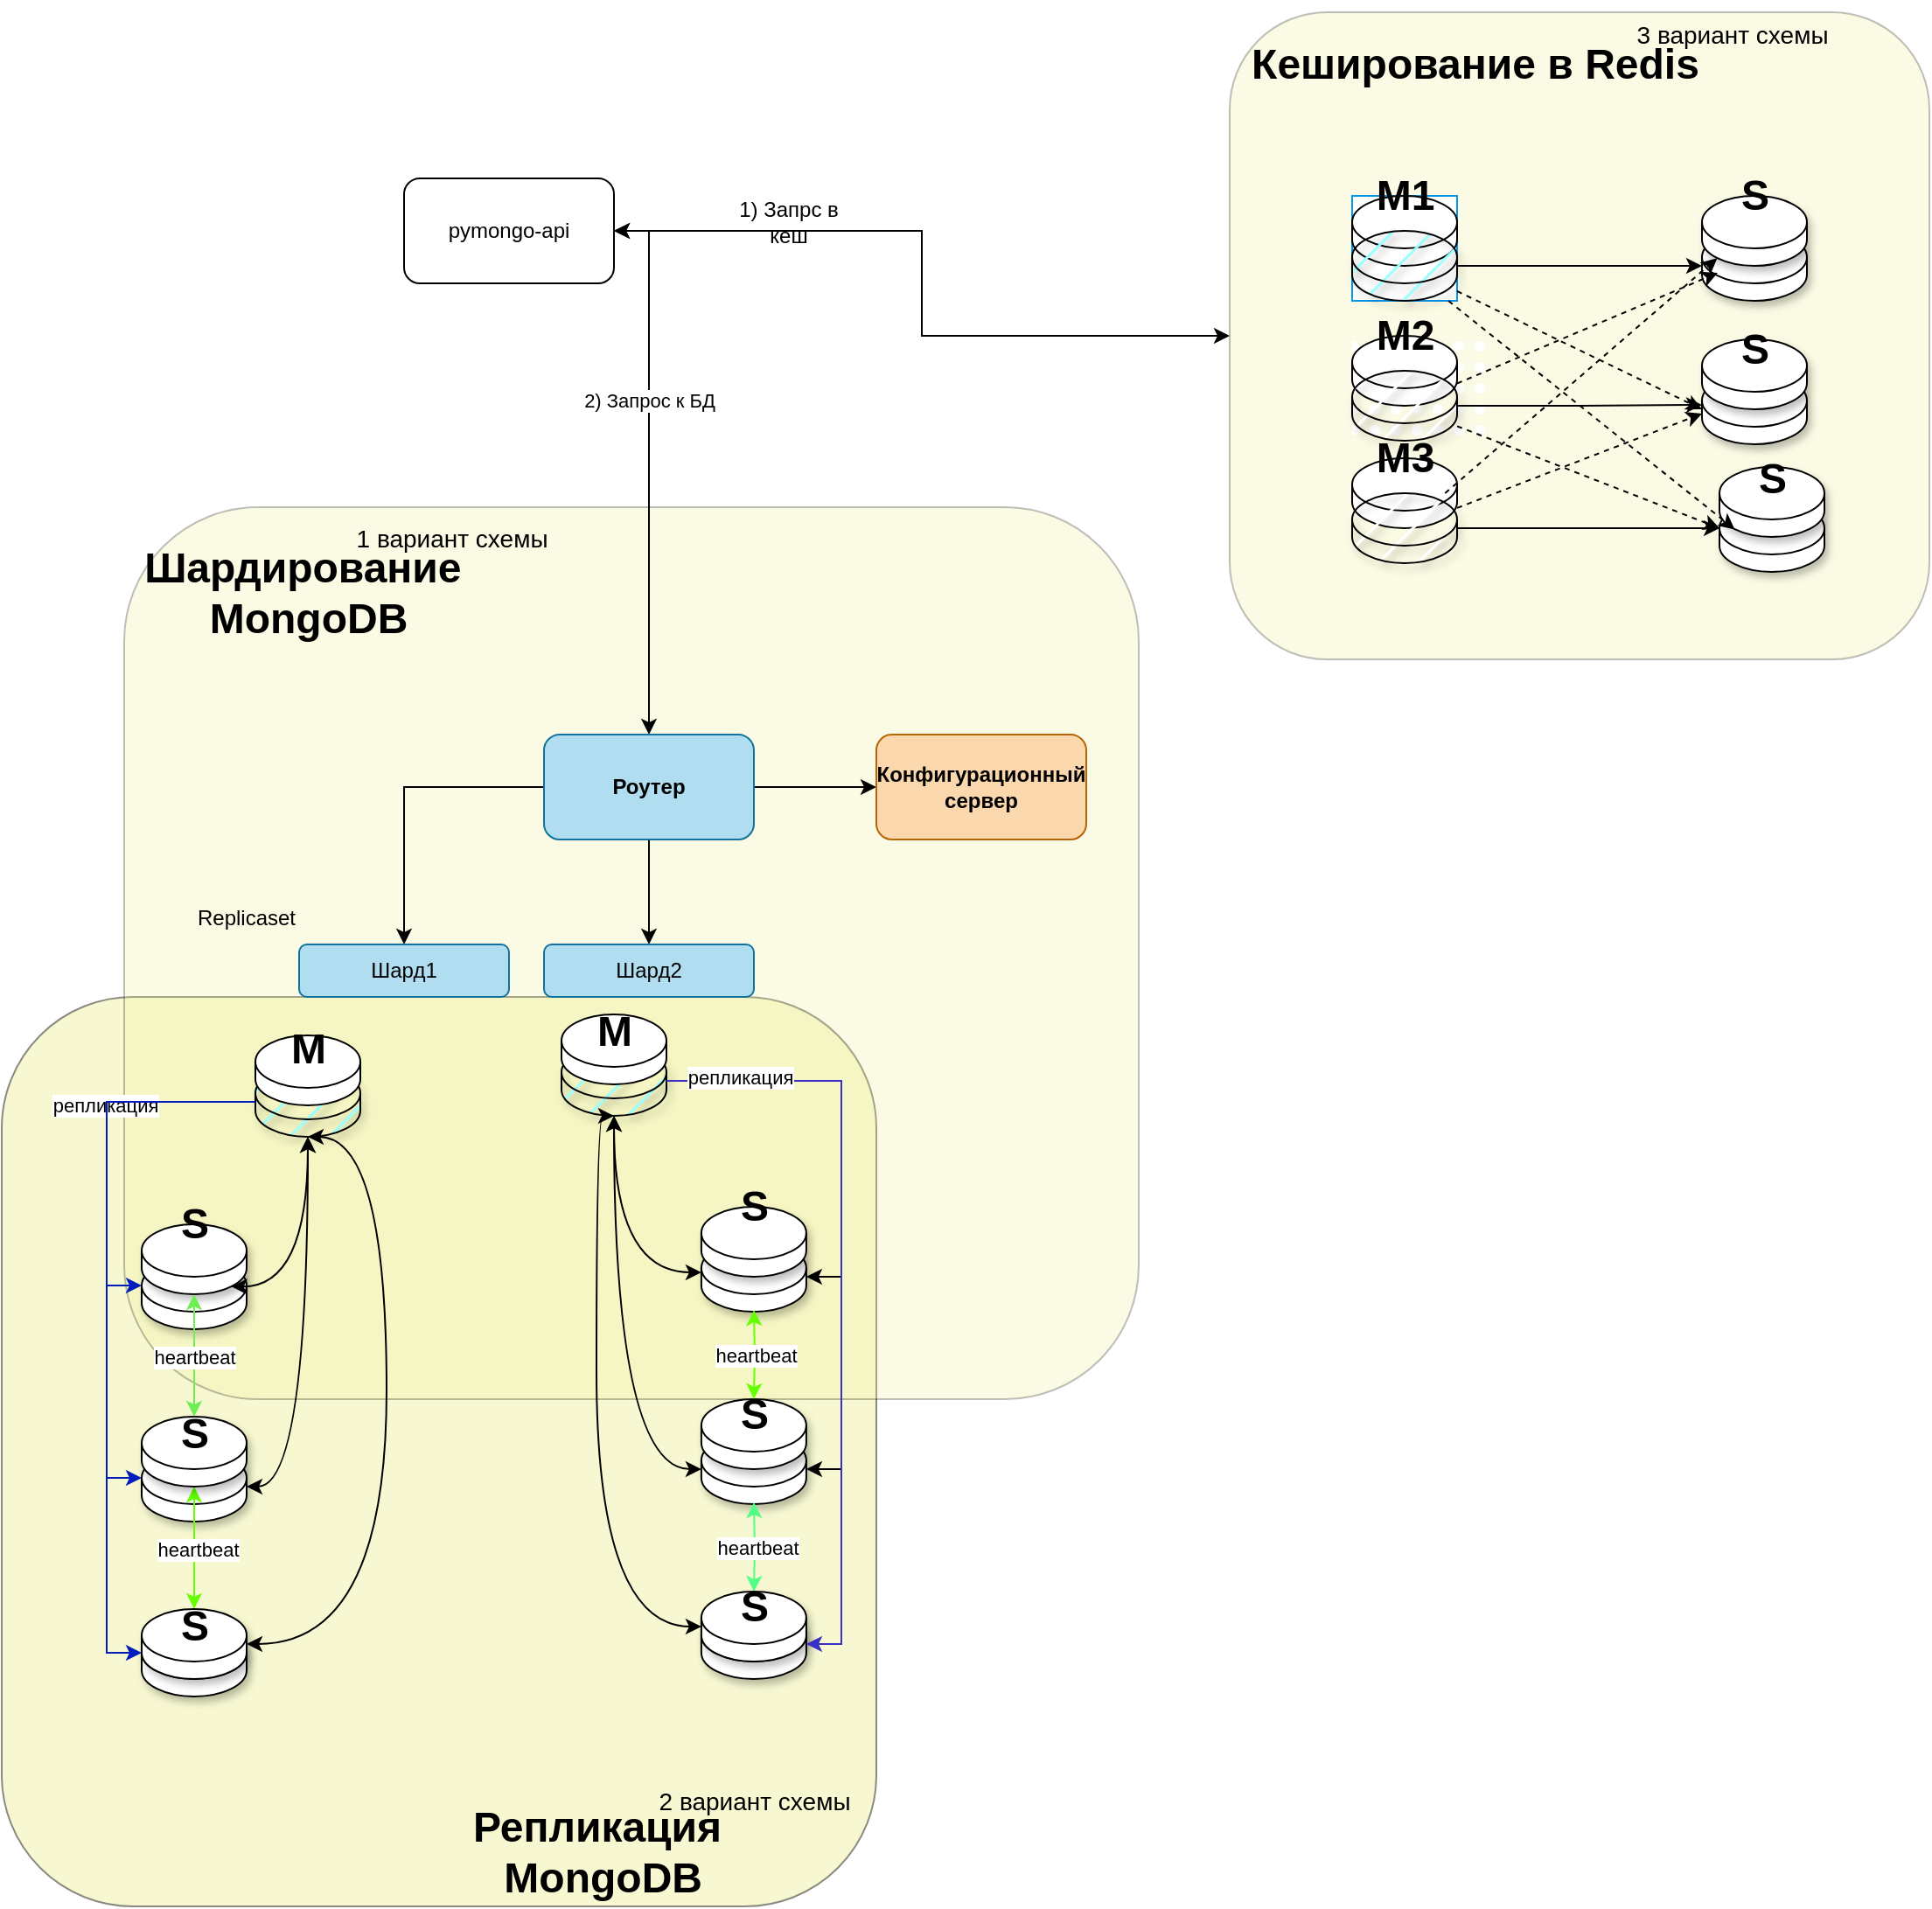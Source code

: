 <mxfile version="22.1.16" type="device">
  <diagram name="Page-1" id="-H_mtQnk-PTXWXPvYvuk">
    <mxGraphModel dx="3816" dy="2627" grid="1" gridSize="10" guides="1" tooltips="1" connect="1" arrows="1" fold="1" page="1" pageScale="1" pageWidth="1169" pageHeight="827" math="0" shadow="0">
      <root>
        <mxCell id="0" />
        <mxCell id="1" parent="0" />
        <mxCell id="xjxATC7eD6JjGwYjVx3A-135" value="" style="rounded=1;whiteSpace=wrap;html=1;fontColor=none;noLabel=1;labelBackgroundColor=#fffb85;textOpacity=50;fillStyle=solid;gradientColor=none;gradientDirection=north;fillColor=#eef099;shadow=0;glass=0;opacity=45;" parent="1" vertex="1">
          <mxGeometry x="-100" y="670" width="500" height="520" as="geometry" />
        </mxCell>
        <mxCell id="xjxATC7eD6JjGwYjVx3A-131" value="" style="rounded=1;whiteSpace=wrap;html=1;fontColor=none;noLabel=1;labelBackgroundColor=#fffb85;textOpacity=50;fillStyle=solid;gradientColor=none;gradientDirection=north;fillColor=#eef099;shadow=0;glass=0;opacity=25;" parent="1" vertex="1">
          <mxGeometry x="602" y="107" width="400" height="370" as="geometry" />
        </mxCell>
        <mxCell id="xjxATC7eD6JjGwYjVx3A-133" value="" style="rounded=1;whiteSpace=wrap;html=1;fontColor=none;noLabel=1;labelBackgroundColor=#fffb85;textOpacity=50;fillStyle=solid;gradientColor=none;gradientDirection=north;fillColor=#eef099;shadow=0;glass=0;opacity=25;" parent="1" vertex="1">
          <mxGeometry x="-30" y="390" width="580" height="510" as="geometry" />
        </mxCell>
        <mxCell id="so9MObPZlSBn5EpZIMos-1" style="edgeStyle=orthogonalEdgeStyle;rounded=0;orthogonalLoop=1;jettySize=auto;html=1;startArrow=classic;startFill=1;" parent="1" source="zA23MoTUsTF4_91t8viU-3" target="xjxATC7eD6JjGwYjVx3A-131" edge="1">
          <mxGeometry relative="1" as="geometry" />
        </mxCell>
        <mxCell id="zA23MoTUsTF4_91t8viU-3" value="pymongo-api" style="rounded=1;whiteSpace=wrap;html=1;" parent="1" vertex="1">
          <mxGeometry x="130" y="202" width="120" height="60" as="geometry" />
        </mxCell>
        <mxCell id="zA23MoTUsTF4_91t8viU-4" style="edgeStyle=orthogonalEdgeStyle;rounded=0;orthogonalLoop=1;jettySize=auto;html=1;exitX=1;exitY=0.5;exitDx=0;exitDy=0;startArrow=classic;startFill=1;" parent="1" source="zA23MoTUsTF4_91t8viU-3" target="xjxATC7eD6JjGwYjVx3A-26" edge="1">
          <mxGeometry relative="1" as="geometry">
            <mxPoint x="560" y="320" as="targetPoint" />
          </mxGeometry>
        </mxCell>
        <mxCell id="so9MObPZlSBn5EpZIMos-3" value="2) Запрос к БД" style="edgeLabel;html=1;align=center;verticalAlign=middle;resizable=0;points=[];" parent="zA23MoTUsTF4_91t8viU-4" vertex="1" connectable="0">
          <mxGeometry x="-0.245" relative="1" as="geometry">
            <mxPoint as="offset" />
          </mxGeometry>
        </mxCell>
        <mxCell id="xjxATC7eD6JjGwYjVx3A-29" value="" style="edgeStyle=orthogonalEdgeStyle;rounded=0;orthogonalLoop=1;jettySize=auto;html=1;" parent="1" source="xjxATC7eD6JjGwYjVx3A-26" target="xjxATC7eD6JjGwYjVx3A-28" edge="1">
          <mxGeometry relative="1" as="geometry" />
        </mxCell>
        <mxCell id="xjxATC7eD6JjGwYjVx3A-31" value="" style="edgeStyle=orthogonalEdgeStyle;rounded=0;orthogonalLoop=1;jettySize=auto;html=1;" parent="1" source="xjxATC7eD6JjGwYjVx3A-26" target="xjxATC7eD6JjGwYjVx3A-30" edge="1">
          <mxGeometry relative="1" as="geometry" />
        </mxCell>
        <mxCell id="xjxATC7eD6JjGwYjVx3A-33" value="" style="edgeStyle=orthogonalEdgeStyle;rounded=0;orthogonalLoop=1;jettySize=auto;html=1;entryX=0;entryY=0.5;entryDx=0;entryDy=0;" parent="1" source="xjxATC7eD6JjGwYjVx3A-26" target="xjxATC7eD6JjGwYjVx3A-32" edge="1">
          <mxGeometry relative="1" as="geometry" />
        </mxCell>
        <mxCell id="xjxATC7eD6JjGwYjVx3A-26" value="&lt;b&gt;Роутер&lt;/b&gt;" style="rounded=1;whiteSpace=wrap;html=1;fillColor=#b1ddf0;strokeColor=#10739e;" parent="1" vertex="1">
          <mxGeometry x="210" y="520" width="120" height="60" as="geometry" />
        </mxCell>
        <mxCell id="xjxATC7eD6JjGwYjVx3A-28" value="Шард1" style="rounded=1;whiteSpace=wrap;html=1;fillColor=#b1ddf0;strokeColor=#10739e;" parent="1" vertex="1">
          <mxGeometry x="70" y="640" width="120" height="30" as="geometry" />
        </mxCell>
        <mxCell id="xjxATC7eD6JjGwYjVx3A-30" value="Шард2" style="rounded=1;whiteSpace=wrap;html=1;fillColor=#b1ddf0;strokeColor=#10739e;" parent="1" vertex="1">
          <mxGeometry x="210" y="640" width="120" height="30" as="geometry" />
        </mxCell>
        <mxCell id="xjxATC7eD6JjGwYjVx3A-32" value="&lt;b&gt;Конфигурационный сервер&lt;/b&gt;" style="rounded=1;whiteSpace=wrap;html=1;fillColor=#fad7ac;strokeColor=#b46504;" parent="1" vertex="1">
          <mxGeometry x="400" y="520" width="120" height="60" as="geometry" />
        </mxCell>
        <mxCell id="xjxATC7eD6JjGwYjVx3A-41" value="Replicaset" style="text;html=1;strokeColor=none;fillColor=none;align=center;verticalAlign=middle;whiteSpace=wrap;rounded=0;" parent="1" vertex="1">
          <mxGeometry x="10" y="610" width="60" height="30" as="geometry" />
        </mxCell>
        <mxCell id="xjxATC7eD6JjGwYjVx3A-99" value="Шардирование&amp;nbsp;&lt;br&gt;MongoDB" style="text;strokeColor=none;fillColor=none;html=1;fontSize=24;fontStyle=1;verticalAlign=middle;align=center;" parent="1" vertex="1">
          <mxGeometry x="25" y="419" width="100" height="40" as="geometry" />
        </mxCell>
        <mxCell id="xjxATC7eD6JjGwYjVx3A-102" value="" style="shape=cylinder3;whiteSpace=wrap;html=1;boundedLbl=1;backgroundOutline=1;size=15;shadow=1;fillStyle=hatch;movable=1;resizable=1;rotatable=1;deletable=1;editable=1;locked=0;connectable=1;fillColor=#99FFFF;" parent="1" vertex="1">
          <mxGeometry x="45" y="710" width="60" height="40" as="geometry" />
        </mxCell>
        <mxCell id="xjxATC7eD6JjGwYjVx3A-104" value="" style="group" parent="1" vertex="1" connectable="0">
          <mxGeometry x="-20" y="800" width="80" height="60" as="geometry" />
        </mxCell>
        <mxCell id="xjxATC7eD6JjGwYjVx3A-105" value="" style="shape=cylinder3;whiteSpace=wrap;html=1;boundedLbl=1;backgroundOutline=1;size=15;fillStyle=solid;shadow=1;" parent="xjxATC7eD6JjGwYjVx3A-104" vertex="1">
          <mxGeometry y="20" width="60" height="40" as="geometry" />
        </mxCell>
        <mxCell id="xjxATC7eD6JjGwYjVx3A-106" value="" style="shape=cylinder3;whiteSpace=wrap;html=1;boundedLbl=1;backgroundOutline=1;size=15;fillStyle=solid;shadow=1;" parent="xjxATC7eD6JjGwYjVx3A-104" vertex="1">
          <mxGeometry width="60" height="40" as="geometry" />
        </mxCell>
        <mxCell id="xjxATC7eD6JjGwYjVx3A-107" value="S" style="text;strokeColor=none;fillColor=none;html=1;fontSize=24;fontStyle=1;verticalAlign=middle;align=center;" parent="xjxATC7eD6JjGwYjVx3A-104" vertex="1">
          <mxGeometry x="-20" y="-20" width="100" height="40" as="geometry" />
        </mxCell>
        <mxCell id="xjxATC7eD6JjGwYjVx3A-108" value="" style="shape=cylinder3;whiteSpace=wrap;html=1;boundedLbl=1;backgroundOutline=1;size=15;fillStyle=solid;shadow=1;" parent="1" vertex="1">
          <mxGeometry x="-20" y="930" width="60" height="40" as="geometry" />
        </mxCell>
        <mxCell id="d8I7f4nJBKEhvR8xaNe3-2" style="edgeStyle=orthogonalEdgeStyle;rounded=0;orthogonalLoop=1;jettySize=auto;html=1;startArrow=classic;startFill=1;strokeColor=#64ff00;" parent="1" source="xjxATC7eD6JjGwYjVx3A-109" target="xjxATC7eD6JjGwYjVx3A-119" edge="1">
          <mxGeometry relative="1" as="geometry" />
        </mxCell>
        <mxCell id="d8I7f4nJBKEhvR8xaNe3-4" value="heartbeat" style="edgeLabel;html=1;align=center;verticalAlign=middle;resizable=0;points=[];" parent="d8I7f4nJBKEhvR8xaNe3-2" vertex="1" connectable="0">
          <mxGeometry x="0.027" y="2" relative="1" as="geometry">
            <mxPoint as="offset" />
          </mxGeometry>
        </mxCell>
        <mxCell id="xjxATC7eD6JjGwYjVx3A-109" value="" style="shape=cylinder3;whiteSpace=wrap;html=1;boundedLbl=1;backgroundOutline=1;size=15;fillStyle=solid;shadow=1;" parent="1" vertex="1">
          <mxGeometry x="-20" y="910" width="60" height="40" as="geometry" />
        </mxCell>
        <mxCell id="xjxATC7eD6JjGwYjVx3A-110" style="edgeStyle=orthogonalEdgeStyle;rounded=0;orthogonalLoop=1;jettySize=auto;html=1;exitX=0.855;exitY=1;exitDx=0;exitDy=-4.35;exitPerimeter=0;entryX=0.5;entryY=1;entryDx=0;entryDy=0;entryPerimeter=0;endArrow=classic;endFill=1;startArrow=classic;startFill=1;curved=1;" parent="1" source="xjxATC7eD6JjGwYjVx3A-106" target="xjxATC7eD6JjGwYjVx3A-102" edge="1">
          <mxGeometry relative="1" as="geometry" />
        </mxCell>
        <mxCell id="xjxATC7eD6JjGwYjVx3A-111" style="edgeStyle=orthogonalEdgeStyle;rounded=0;orthogonalLoop=1;jettySize=auto;html=1;curved=1;startArrow=classic;startFill=1;" parent="1" source="xjxATC7eD6JjGwYjVx3A-108" target="xjxATC7eD6JjGwYjVx3A-102" edge="1">
          <mxGeometry relative="1" as="geometry" />
        </mxCell>
        <mxCell id="xjxATC7eD6JjGwYjVx3A-112" style="edgeStyle=orthogonalEdgeStyle;rounded=0;orthogonalLoop=1;jettySize=auto;html=1;fillColor=#0050ef;strokeColor=#001DBC;entryX=0;entryY=0;entryDx=0;entryDy=15;entryPerimeter=0;" parent="1" source="xjxATC7eD6JjGwYjVx3A-102" target="xjxATC7eD6JjGwYjVx3A-108" edge="1">
          <mxGeometry relative="1" as="geometry">
            <mxPoint x="220" y="780" as="targetPoint" />
          </mxGeometry>
        </mxCell>
        <mxCell id="xjxATC7eD6JjGwYjVx3A-114" style="edgeStyle=orthogonalEdgeStyle;rounded=0;orthogonalLoop=1;jettySize=auto;html=1;fillColor=#0050ef;strokeColor=#001DBC;entryX=0;entryY=0;entryDx=0;entryDy=15;entryPerimeter=0;" parent="1" source="xjxATC7eD6JjGwYjVx3A-102" target="xjxATC7eD6JjGwYjVx3A-105" edge="1">
          <mxGeometry relative="1" as="geometry">
            <Array as="points">
              <mxPoint x="-40" y="730" />
              <mxPoint x="-40" y="835" />
            </Array>
          </mxGeometry>
        </mxCell>
        <mxCell id="xjxATC7eD6JjGwYjVx3A-115" value="репликация" style="edgeLabel;html=1;align=center;verticalAlign=middle;resizable=0;points=[];" parent="xjxATC7eD6JjGwYjVx3A-114" vertex="1" connectable="0">
          <mxGeometry x="-0.174" y="-1" relative="1" as="geometry">
            <mxPoint as="offset" />
          </mxGeometry>
        </mxCell>
        <mxCell id="xjxATC7eD6JjGwYjVx3A-118" value="" style="shape=cylinder3;whiteSpace=wrap;html=1;boundedLbl=1;backgroundOutline=1;size=15;fillStyle=solid;shadow=1;" parent="1" vertex="1">
          <mxGeometry x="-20" y="1030" width="60" height="40" as="geometry" />
        </mxCell>
        <mxCell id="xjxATC7eD6JjGwYjVx3A-124" style="edgeStyle=orthogonalEdgeStyle;rounded=0;orthogonalLoop=1;jettySize=auto;html=1;curved=1;entryX=0.5;entryY=1;entryDx=0;entryDy=0;entryPerimeter=0;startArrow=classic;startFill=1;" parent="1" source="xjxATC7eD6JjGwYjVx3A-119" target="xjxATC7eD6JjGwYjVx3A-102" edge="1">
          <mxGeometry relative="1" as="geometry">
            <mxPoint x="120" y="760.0" as="targetPoint" />
            <Array as="points">
              <mxPoint x="120" y="1040" />
            </Array>
          </mxGeometry>
        </mxCell>
        <mxCell id="xjxATC7eD6JjGwYjVx3A-119" value="" style="shape=cylinder3;whiteSpace=wrap;html=1;boundedLbl=1;backgroundOutline=1;size=15;fillStyle=solid;shadow=1;" parent="1" vertex="1">
          <mxGeometry x="-20" y="1020" width="60" height="40" as="geometry" />
        </mxCell>
        <mxCell id="xjxATC7eD6JjGwYjVx3A-126" style="edgeStyle=orthogonalEdgeStyle;rounded=0;orthogonalLoop=1;jettySize=auto;html=1;fillColor=#0050ef;strokeColor=#001DBC;exitX=0;exitY=0.5;exitDx=0;exitDy=0;exitPerimeter=0;entryX=0;entryY=1;entryDx=0;entryDy=-15;entryPerimeter=0;" parent="1" source="xjxATC7eD6JjGwYjVx3A-102" target="xjxATC7eD6JjGwYjVx3A-119" edge="1">
          <mxGeometry relative="1" as="geometry">
            <mxPoint x="360" y="780" as="targetPoint" />
            <mxPoint x="189.52" y="720.0" as="sourcePoint" />
            <Array as="points">
              <mxPoint x="-40" y="730" />
              <mxPoint x="-40" y="1045" />
            </Array>
          </mxGeometry>
        </mxCell>
        <mxCell id="xjxATC7eD6JjGwYjVx3A-11" value="" style="group;fillColor=default;fillStyle=dots;" parent="1" vertex="1" connectable="0">
          <mxGeometry x="672" y="292" width="80" height="60" as="geometry" />
        </mxCell>
        <mxCell id="xjxATC7eD6JjGwYjVx3A-1" value="" style="shape=cylinder3;whiteSpace=wrap;html=1;boundedLbl=1;backgroundOutline=1;size=15;fixDash=0;container=0;dropTarget=0;movable=1;resizable=1;rotatable=1;deletable=1;editable=1;locked=0;connectable=1;" parent="xjxATC7eD6JjGwYjVx3A-11" vertex="1">
          <mxGeometry width="60" height="40" as="geometry" />
        </mxCell>
        <mxCell id="xjxATC7eD6JjGwYjVx3A-2" value="" style="shape=cylinder3;whiteSpace=wrap;html=1;boundedLbl=1;backgroundOutline=1;size=15;shadow=1;fillStyle=hatch;movable=1;resizable=1;rotatable=1;deletable=1;editable=1;locked=0;connectable=1;" parent="xjxATC7eD6JjGwYjVx3A-11" vertex="1">
          <mxGeometry y="20" width="60" height="40" as="geometry" />
        </mxCell>
        <mxCell id="xjxATC7eD6JjGwYjVx3A-59" value="M2" style="text;strokeColor=none;fillColor=none;html=1;fontSize=24;fontStyle=1;verticalAlign=middle;align=center;" parent="xjxATC7eD6JjGwYjVx3A-11" vertex="1">
          <mxGeometry x="-20" y="-20" width="100" height="40" as="geometry" />
        </mxCell>
        <mxCell id="xjxATC7eD6JjGwYjVx3A-12" value="" style="group" parent="1" vertex="1" connectable="0">
          <mxGeometry x="672" y="362" width="80" height="60" as="geometry" />
        </mxCell>
        <mxCell id="xjxATC7eD6JjGwYjVx3A-13" value="" style="shape=cylinder3;whiteSpace=wrap;html=1;boundedLbl=1;backgroundOutline=1;size=15;fixDash=0;container=0;dropTarget=0;movable=1;resizable=1;rotatable=1;deletable=1;editable=1;locked=0;connectable=1;" parent="xjxATC7eD6JjGwYjVx3A-12" vertex="1">
          <mxGeometry width="60" height="40" as="geometry" />
        </mxCell>
        <mxCell id="xjxATC7eD6JjGwYjVx3A-14" value="" style="shape=cylinder3;whiteSpace=wrap;html=1;boundedLbl=1;backgroundOutline=1;size=15;shadow=1;fillStyle=hatch;movable=1;resizable=1;rotatable=1;deletable=1;editable=1;locked=0;connectable=1;" parent="xjxATC7eD6JjGwYjVx3A-12" vertex="1">
          <mxGeometry y="20" width="60" height="40" as="geometry" />
        </mxCell>
        <mxCell id="xjxATC7eD6JjGwYjVx3A-60" value="M3" style="text;strokeColor=none;fillColor=none;html=1;fontSize=24;fontStyle=1;verticalAlign=middle;align=center;" parent="xjxATC7eD6JjGwYjVx3A-12" vertex="1">
          <mxGeometry x="-20" y="-20" width="100" height="40" as="geometry" />
        </mxCell>
        <mxCell id="xjxATC7eD6JjGwYjVx3A-15" value="" style="group;fillColor=default;strokeColor=#0896e7;fontColor=#ffffff;gradientColor=none;fillStyle=auto;" parent="1" vertex="1" connectable="0">
          <mxGeometry x="672" y="212" width="60" height="60" as="geometry" />
        </mxCell>
        <mxCell id="xjxATC7eD6JjGwYjVx3A-16" value="" style="shape=cylinder3;whiteSpace=wrap;html=1;boundedLbl=1;backgroundOutline=1;size=15;fixDash=0;container=0;dropTarget=0;movable=1;resizable=1;rotatable=1;deletable=1;editable=1;locked=0;connectable=1;fillColor=default;" parent="xjxATC7eD6JjGwYjVx3A-15" vertex="1">
          <mxGeometry width="60" height="40" as="geometry" />
        </mxCell>
        <mxCell id="xjxATC7eD6JjGwYjVx3A-17" value="" style="shape=cylinder3;whiteSpace=wrap;html=1;boundedLbl=1;backgroundOutline=1;size=15;shadow=1;fillStyle=hatch;movable=1;resizable=1;rotatable=1;deletable=1;editable=1;locked=0;connectable=1;fillColor=#99FFFF;" parent="xjxATC7eD6JjGwYjVx3A-15" vertex="1">
          <mxGeometry y="20" width="60" height="40" as="geometry" />
        </mxCell>
        <mxCell id="xjxATC7eD6JjGwYjVx3A-23" value="" style="shape=cylinder3;whiteSpace=wrap;html=1;boundedLbl=1;backgroundOutline=1;size=15;fillStyle=solid;shadow=1;" parent="1" vertex="1">
          <mxGeometry x="872" y="232" width="60" height="40" as="geometry" />
        </mxCell>
        <mxCell id="xjxATC7eD6JjGwYjVx3A-24" value="" style="shape=cylinder3;whiteSpace=wrap;html=1;boundedLbl=1;backgroundOutline=1;size=15;fillStyle=solid;shadow=1;" parent="1" vertex="1">
          <mxGeometry x="872" y="212" width="60" height="40" as="geometry" />
        </mxCell>
        <mxCell id="xjxATC7eD6JjGwYjVx3A-43" value="" style="shape=cylinder3;whiteSpace=wrap;html=1;boundedLbl=1;backgroundOutline=1;size=15;fillStyle=solid;shadow=1;" parent="1" vertex="1">
          <mxGeometry x="872" y="314" width="60" height="40" as="geometry" />
        </mxCell>
        <mxCell id="xjxATC7eD6JjGwYjVx3A-44" value="" style="shape=cylinder3;whiteSpace=wrap;html=1;boundedLbl=1;backgroundOutline=1;size=15;fillStyle=solid;shadow=1;" parent="1" vertex="1">
          <mxGeometry x="872" y="294" width="60" height="40" as="geometry" />
        </mxCell>
        <mxCell id="xjxATC7eD6JjGwYjVx3A-46" value="" style="shape=cylinder3;whiteSpace=wrap;html=1;boundedLbl=1;backgroundOutline=1;size=15;fillStyle=solid;shadow=1;" parent="1" vertex="1">
          <mxGeometry x="882" y="387" width="60" height="40" as="geometry" />
        </mxCell>
        <mxCell id="xjxATC7eD6JjGwYjVx3A-47" value="" style="shape=cylinder3;whiteSpace=wrap;html=1;boundedLbl=1;backgroundOutline=1;size=15;fillStyle=solid;shadow=1;" parent="1" vertex="1">
          <mxGeometry x="882" y="367" width="60" height="40" as="geometry" />
        </mxCell>
        <mxCell id="xjxATC7eD6JjGwYjVx3A-48" style="edgeStyle=orthogonalEdgeStyle;rounded=0;orthogonalLoop=1;jettySize=auto;html=1;entryX=0;entryY=0.5;entryDx=0;entryDy=0;entryPerimeter=0;" parent="1" source="xjxATC7eD6JjGwYjVx3A-17" target="xjxATC7eD6JjGwYjVx3A-23" edge="1">
          <mxGeometry relative="1" as="geometry" />
        </mxCell>
        <mxCell id="xjxATC7eD6JjGwYjVx3A-49" style="edgeStyle=orthogonalEdgeStyle;rounded=0;orthogonalLoop=1;jettySize=auto;html=1;entryX=0;entryY=0;entryDx=0;entryDy=17.5;entryPerimeter=0;" parent="1" source="xjxATC7eD6JjGwYjVx3A-2" target="xjxATC7eD6JjGwYjVx3A-43" edge="1">
          <mxGeometry relative="1" as="geometry" />
        </mxCell>
        <mxCell id="xjxATC7eD6JjGwYjVx3A-50" style="edgeStyle=orthogonalEdgeStyle;rounded=0;orthogonalLoop=1;jettySize=auto;html=1;entryX=0;entryY=0;entryDx=0;entryDy=15;entryPerimeter=0;" parent="1" source="xjxATC7eD6JjGwYjVx3A-14" target="xjxATC7eD6JjGwYjVx3A-46" edge="1">
          <mxGeometry relative="1" as="geometry" />
        </mxCell>
        <mxCell id="xjxATC7eD6JjGwYjVx3A-51" style="rounded=0;orthogonalLoop=1;jettySize=auto;html=1;entryX=0.15;entryY=0.6;entryDx=0;entryDy=0;entryPerimeter=0;dashed=1;" parent="1" source="xjxATC7eD6JjGwYjVx3A-2" target="xjxATC7eD6JjGwYjVx3A-23" edge="1">
          <mxGeometry relative="1" as="geometry" />
        </mxCell>
        <mxCell id="xjxATC7eD6JjGwYjVx3A-52" style="rounded=0;orthogonalLoop=1;jettySize=auto;html=1;entryX=0;entryY=0;entryDx=0;entryDy=15;entryPerimeter=0;dashed=1;" parent="1" source="xjxATC7eD6JjGwYjVx3A-2" target="xjxATC7eD6JjGwYjVx3A-46" edge="1">
          <mxGeometry relative="1" as="geometry" />
        </mxCell>
        <mxCell id="xjxATC7eD6JjGwYjVx3A-53" style="rounded=0;orthogonalLoop=1;jettySize=auto;html=1;entryX=0;entryY=0.5;entryDx=0;entryDy=0;entryPerimeter=0;dashed=1;" parent="1" source="xjxATC7eD6JjGwYjVx3A-17" target="xjxATC7eD6JjGwYjVx3A-43" edge="1">
          <mxGeometry relative="1" as="geometry" />
        </mxCell>
        <mxCell id="xjxATC7eD6JjGwYjVx3A-54" style="rounded=0;orthogonalLoop=1;jettySize=auto;html=1;entryX=0.145;entryY=1;entryDx=0;entryDy=-4.35;entryPerimeter=0;dashed=1;" parent="1" source="xjxATC7eD6JjGwYjVx3A-17" target="xjxATC7eD6JjGwYjVx3A-47" edge="1">
          <mxGeometry relative="1" as="geometry" />
        </mxCell>
        <mxCell id="xjxATC7eD6JjGwYjVx3A-55" style="rounded=0;orthogonalLoop=1;jettySize=auto;html=1;entryX=0.145;entryY=1;entryDx=0;entryDy=-4.35;entryPerimeter=0;dashed=1;" parent="1" source="xjxATC7eD6JjGwYjVx3A-14" target="xjxATC7eD6JjGwYjVx3A-24" edge="1">
          <mxGeometry relative="1" as="geometry" />
        </mxCell>
        <mxCell id="xjxATC7eD6JjGwYjVx3A-56" style="rounded=0;orthogonalLoop=1;jettySize=auto;html=1;entryX=0;entryY=0;entryDx=0;entryDy=22.5;entryPerimeter=0;dashed=1;" parent="1" source="xjxATC7eD6JjGwYjVx3A-14" target="xjxATC7eD6JjGwYjVx3A-43" edge="1">
          <mxGeometry relative="1" as="geometry" />
        </mxCell>
        <mxCell id="xjxATC7eD6JjGwYjVx3A-57" value="Кеширование в Redis" style="text;strokeColor=none;fillColor=none;html=1;fontSize=24;fontStyle=1;verticalAlign=middle;align=center;" parent="1" vertex="1">
          <mxGeometry x="692" y="117" width="100" height="40" as="geometry" />
        </mxCell>
        <mxCell id="xjxATC7eD6JjGwYjVx3A-58" value="M1" style="text;strokeColor=none;fillColor=none;html=1;fontSize=24;fontStyle=1;verticalAlign=middle;align=center;" parent="1" vertex="1">
          <mxGeometry x="652" y="192" width="100" height="40" as="geometry" />
        </mxCell>
        <mxCell id="xjxATC7eD6JjGwYjVx3A-130" value="3 вариант схемы" style="text;strokeColor=none;fillColor=none;html=1;fontSize=14;fontStyle=0;verticalAlign=middle;align=center;" parent="1" vertex="1">
          <mxGeometry x="839" y="100" width="100" height="40" as="geometry" />
        </mxCell>
        <mxCell id="xjxATC7eD6JjGwYjVx3A-132" value="1 вариант схемы" style="text;strokeColor=none;fillColor=none;html=1;fontSize=14;fontStyle=0;verticalAlign=middle;align=center;" parent="1" vertex="1">
          <mxGeometry x="107" y="388" width="100" height="40" as="geometry" />
        </mxCell>
        <mxCell id="xjxATC7eD6JjGwYjVx3A-136" value="Репликация&lt;br style=&quot;border-color: var(--border-color);&quot;&gt;&amp;nbsp;MongoDB" style="text;strokeColor=none;fillColor=none;html=1;fontSize=24;fontStyle=1;verticalAlign=middle;align=center;" parent="1" vertex="1">
          <mxGeometry x="190" y="1141" width="100" height="35" as="geometry" />
        </mxCell>
        <mxCell id="xjxATC7eD6JjGwYjVx3A-137" value="2 вариант схемы" style="text;strokeColor=none;fillColor=none;html=1;fontSize=14;fontStyle=0;verticalAlign=middle;align=center;" parent="1" vertex="1">
          <mxGeometry x="280" y="1110" width="100" height="40" as="geometry" />
        </mxCell>
        <mxCell id="d8I7f4nJBKEhvR8xaNe3-1" style="edgeStyle=orthogonalEdgeStyle;rounded=0;orthogonalLoop=1;jettySize=auto;html=1;entryX=0.5;entryY=0;entryDx=0;entryDy=0;entryPerimeter=0;startArrow=classic;startFill=1;strokeColor=#6dee53;" parent="1" source="xjxATC7eD6JjGwYjVx3A-106" target="xjxATC7eD6JjGwYjVx3A-109" edge="1">
          <mxGeometry relative="1" as="geometry" />
        </mxCell>
        <mxCell id="d8I7f4nJBKEhvR8xaNe3-3" value="heartbeat" style="edgeLabel;html=1;align=center;verticalAlign=middle;resizable=0;points=[];" parent="d8I7f4nJBKEhvR8xaNe3-1" vertex="1" connectable="0">
          <mxGeometry x="0.015" relative="1" as="geometry">
            <mxPoint as="offset" />
          </mxGeometry>
        </mxCell>
        <mxCell id="xjxATC7eD6JjGwYjVx3A-101" value="" style="shape=cylinder3;whiteSpace=wrap;html=1;boundedLbl=1;backgroundOutline=1;size=15;fixDash=0;container=0;dropTarget=0;movable=1;resizable=1;rotatable=1;deletable=1;editable=1;locked=0;connectable=1;fillColor=default;" parent="1" vertex="1">
          <mxGeometry x="45" y="692" width="60" height="40" as="geometry" />
        </mxCell>
        <mxCell id="d8I7f4nJBKEhvR8xaNe3-6" value="M" style="text;strokeColor=none;fillColor=none;html=1;fontSize=24;fontStyle=1;verticalAlign=middle;align=center;" parent="1" vertex="1">
          <mxGeometry x="25" y="680" width="100" height="40" as="geometry" />
        </mxCell>
        <mxCell id="d8I7f4nJBKEhvR8xaNe3-7" value="" style="shape=cylinder3;whiteSpace=wrap;html=1;boundedLbl=1;backgroundOutline=1;size=15;shadow=1;fillStyle=hatch;movable=1;resizable=1;rotatable=1;deletable=1;editable=1;locked=0;connectable=1;fillColor=#99FFFF;" parent="1" vertex="1">
          <mxGeometry x="220" y="698" width="60" height="40" as="geometry" />
        </mxCell>
        <mxCell id="d8I7f4nJBKEhvR8xaNe3-8" value="" style="group" parent="1" vertex="1" connectable="0">
          <mxGeometry x="299.95" y="790" width="80" height="60" as="geometry" />
        </mxCell>
        <mxCell id="d8I7f4nJBKEhvR8xaNe3-9" value="" style="shape=cylinder3;whiteSpace=wrap;html=1;boundedLbl=1;backgroundOutline=1;size=15;fillStyle=solid;shadow=1;" parent="d8I7f4nJBKEhvR8xaNe3-8" vertex="1">
          <mxGeometry y="20" width="60" height="40" as="geometry" />
        </mxCell>
        <mxCell id="d8I7f4nJBKEhvR8xaNe3-10" value="" style="shape=cylinder3;whiteSpace=wrap;html=1;boundedLbl=1;backgroundOutline=1;size=15;fillStyle=solid;shadow=1;" parent="d8I7f4nJBKEhvR8xaNe3-8" vertex="1">
          <mxGeometry width="60" height="40" as="geometry" />
        </mxCell>
        <mxCell id="d8I7f4nJBKEhvR8xaNe3-11" value="S" style="text;strokeColor=none;fillColor=none;html=1;fontSize=24;fontStyle=1;verticalAlign=middle;align=center;" parent="d8I7f4nJBKEhvR8xaNe3-8" vertex="1">
          <mxGeometry x="-20" y="-20" width="100" height="40" as="geometry" />
        </mxCell>
        <mxCell id="d8I7f4nJBKEhvR8xaNe3-12" value="" style="shape=cylinder3;whiteSpace=wrap;html=1;boundedLbl=1;backgroundOutline=1;size=15;fillStyle=solid;shadow=1;" parent="1" vertex="1">
          <mxGeometry x="299.95" y="920" width="60" height="40" as="geometry" />
        </mxCell>
        <mxCell id="d8I7f4nJBKEhvR8xaNe3-13" style="edgeStyle=orthogonalEdgeStyle;rounded=0;orthogonalLoop=1;jettySize=auto;html=1;startArrow=classic;startFill=1;strokeColor=#52ff86;" parent="1" target="d8I7f4nJBKEhvR8xaNe3-23" edge="1">
          <mxGeometry relative="1" as="geometry">
            <mxPoint x="330" y="959" as="sourcePoint" />
          </mxGeometry>
        </mxCell>
        <mxCell id="d8I7f4nJBKEhvR8xaNe3-14" value="heartbeat" style="edgeLabel;html=1;align=center;verticalAlign=middle;resizable=0;points=[];" parent="d8I7f4nJBKEhvR8xaNe3-13" vertex="1" connectable="0">
          <mxGeometry x="0.027" y="2" relative="1" as="geometry">
            <mxPoint as="offset" />
          </mxGeometry>
        </mxCell>
        <mxCell id="d8I7f4nJBKEhvR8xaNe3-15" value="" style="shape=cylinder3;whiteSpace=wrap;html=1;boundedLbl=1;backgroundOutline=1;size=15;fillStyle=solid;shadow=1;" parent="1" vertex="1">
          <mxGeometry x="299.95" y="900" width="60" height="40" as="geometry" />
        </mxCell>
        <mxCell id="d8I7f4nJBKEhvR8xaNe3-16" style="edgeStyle=orthogonalEdgeStyle;rounded=0;orthogonalLoop=1;jettySize=auto;html=1;exitX=0;exitY=0;exitDx=0;exitDy=17.5;exitPerimeter=0;entryX=0.5;entryY=1;entryDx=0;entryDy=0;entryPerimeter=0;endArrow=classic;endFill=1;startArrow=classic;startFill=1;curved=1;" parent="1" source="d8I7f4nJBKEhvR8xaNe3-9" target="d8I7f4nJBKEhvR8xaNe3-7" edge="1">
          <mxGeometry relative="1" as="geometry" />
        </mxCell>
        <mxCell id="d8I7f4nJBKEhvR8xaNe3-17" style="edgeStyle=orthogonalEdgeStyle;rounded=0;orthogonalLoop=1;jettySize=auto;html=1;curved=1;startArrow=classic;startFill=1;" parent="1" source="d8I7f4nJBKEhvR8xaNe3-12" target="d8I7f4nJBKEhvR8xaNe3-7" edge="1">
          <mxGeometry relative="1" as="geometry" />
        </mxCell>
        <mxCell id="d8I7f4nJBKEhvR8xaNe3-21" value="" style="shape=cylinder3;whiteSpace=wrap;html=1;boundedLbl=1;backgroundOutline=1;size=15;fillStyle=solid;shadow=1;" parent="1" vertex="1">
          <mxGeometry x="299.95" y="1020" width="60" height="40" as="geometry" />
        </mxCell>
        <mxCell id="d8I7f4nJBKEhvR8xaNe3-22" style="edgeStyle=orthogonalEdgeStyle;rounded=0;orthogonalLoop=1;jettySize=auto;html=1;curved=1;entryX=0.5;entryY=1;entryDx=0;entryDy=0;entryPerimeter=0;startArrow=classic;startFill=1;" parent="1" source="d8I7f4nJBKEhvR8xaNe3-23" target="d8I7f4nJBKEhvR8xaNe3-7" edge="1">
          <mxGeometry relative="1" as="geometry">
            <mxPoint x="439.95" y="750.0" as="targetPoint" />
            <Array as="points">
              <mxPoint x="240" y="1030" />
              <mxPoint x="240" y="738" />
            </Array>
          </mxGeometry>
        </mxCell>
        <mxCell id="d8I7f4nJBKEhvR8xaNe3-23" value="" style="shape=cylinder3;whiteSpace=wrap;html=1;boundedLbl=1;backgroundOutline=1;size=15;fillStyle=solid;shadow=1;" parent="1" vertex="1">
          <mxGeometry x="299.95" y="1010" width="60" height="40" as="geometry" />
        </mxCell>
        <mxCell id="d8I7f4nJBKEhvR8xaNe3-25" style="edgeStyle=orthogonalEdgeStyle;rounded=0;orthogonalLoop=1;jettySize=auto;html=1;entryX=0.5;entryY=0;entryDx=0;entryDy=0;entryPerimeter=0;startArrow=classic;startFill=1;strokeColor=#64ff00;" parent="1" target="d8I7f4nJBKEhvR8xaNe3-15" edge="1">
          <mxGeometry relative="1" as="geometry">
            <mxPoint x="330" y="849" as="sourcePoint" />
          </mxGeometry>
        </mxCell>
        <mxCell id="d8I7f4nJBKEhvR8xaNe3-26" value="heartbeat" style="edgeLabel;html=1;align=center;verticalAlign=middle;resizable=0;points=[];" parent="d8I7f4nJBKEhvR8xaNe3-25" vertex="1" connectable="0">
          <mxGeometry x="0.015" relative="1" as="geometry">
            <mxPoint as="offset" />
          </mxGeometry>
        </mxCell>
        <mxCell id="d8I7f4nJBKEhvR8xaNe3-27" value="" style="shape=cylinder3;whiteSpace=wrap;html=1;boundedLbl=1;backgroundOutline=1;size=15;fixDash=0;container=0;dropTarget=0;movable=1;resizable=1;rotatable=1;deletable=1;editable=1;locked=0;connectable=1;fillColor=default;" parent="1" vertex="1">
          <mxGeometry x="220" y="680" width="60" height="40" as="geometry" />
        </mxCell>
        <mxCell id="d8I7f4nJBKEhvR8xaNe3-28" value="M" style="text;strokeColor=none;fillColor=none;html=1;fontSize=24;fontStyle=1;verticalAlign=middle;align=center;" parent="1" vertex="1">
          <mxGeometry x="200.0" y="670" width="100" height="40" as="geometry" />
        </mxCell>
        <mxCell id="d8I7f4nJBKEhvR8xaNe3-32" style="edgeStyle=orthogonalEdgeStyle;rounded=0;orthogonalLoop=1;jettySize=auto;html=1;entryX=1;entryY=0.5;entryDx=0;entryDy=0;entryPerimeter=0;" parent="1" source="d8I7f4nJBKEhvR8xaNe3-7" target="d8I7f4nJBKEhvR8xaNe3-9" edge="1">
          <mxGeometry relative="1" as="geometry" />
        </mxCell>
        <mxCell id="d8I7f4nJBKEhvR8xaNe3-33" style="edgeStyle=orthogonalEdgeStyle;rounded=0;orthogonalLoop=1;jettySize=auto;html=1;entryX=1;entryY=0.5;entryDx=0;entryDy=0;entryPerimeter=0;" parent="1" source="d8I7f4nJBKEhvR8xaNe3-7" target="d8I7f4nJBKEhvR8xaNe3-12" edge="1">
          <mxGeometry relative="1" as="geometry" />
        </mxCell>
        <mxCell id="d8I7f4nJBKEhvR8xaNe3-34" style="edgeStyle=orthogonalEdgeStyle;rounded=0;orthogonalLoop=1;jettySize=auto;html=1;entryX=1;entryY=0.5;entryDx=0;entryDy=0;entryPerimeter=0;strokeColor=#3a30c5;" parent="1" source="d8I7f4nJBKEhvR8xaNe3-7" target="d8I7f4nJBKEhvR8xaNe3-21" edge="1">
          <mxGeometry relative="1" as="geometry" />
        </mxCell>
        <mxCell id="d8I7f4nJBKEhvR8xaNe3-35" value="репликация" style="edgeLabel;html=1;align=center;verticalAlign=middle;resizable=0;points=[];" parent="d8I7f4nJBKEhvR8xaNe3-34" vertex="1" connectable="0">
          <mxGeometry x="-0.811" y="2" relative="1" as="geometry">
            <mxPoint as="offset" />
          </mxGeometry>
        </mxCell>
        <mxCell id="d8I7f4nJBKEhvR8xaNe3-36" value="S" style="text;strokeColor=none;fillColor=none;html=1;fontSize=24;fontStyle=1;verticalAlign=middle;align=center;" parent="1" vertex="1">
          <mxGeometry x="279.95" y="889" width="100" height="40" as="geometry" />
        </mxCell>
        <mxCell id="d8I7f4nJBKEhvR8xaNe3-37" value="S" style="text;strokeColor=none;fillColor=none;html=1;fontSize=24;fontStyle=1;verticalAlign=middle;align=center;" parent="1" vertex="1">
          <mxGeometry x="279.95" y="999" width="100" height="40" as="geometry" />
        </mxCell>
        <mxCell id="d8I7f4nJBKEhvR8xaNe3-42" value="S" style="text;strokeColor=none;fillColor=none;html=1;fontSize=24;fontStyle=1;verticalAlign=middle;align=center;" parent="1" vertex="1">
          <mxGeometry x="-40" y="900" width="100" height="40" as="geometry" />
        </mxCell>
        <mxCell id="d8I7f4nJBKEhvR8xaNe3-43" value="S" style="text;strokeColor=none;fillColor=none;html=1;fontSize=24;fontStyle=1;verticalAlign=middle;align=center;" parent="1" vertex="1">
          <mxGeometry x="-40" y="1010" width="100" height="40" as="geometry" />
        </mxCell>
        <mxCell id="so9MObPZlSBn5EpZIMos-2" value="1) Запрс в кеш" style="text;html=1;strokeColor=none;fillColor=none;align=center;verticalAlign=middle;whiteSpace=wrap;rounded=0;" parent="1" vertex="1">
          <mxGeometry x="309.95" y="212" width="80.05" height="30" as="geometry" />
        </mxCell>
        <mxCell id="iLwR7BjCVpHOl62dJWhS-1" value="S" style="text;strokeColor=none;fillColor=none;html=1;fontSize=24;fontStyle=1;verticalAlign=middle;align=center;" vertex="1" parent="1">
          <mxGeometry x="852" y="192" width="100" height="40" as="geometry" />
        </mxCell>
        <mxCell id="iLwR7BjCVpHOl62dJWhS-2" value="S" style="text;strokeColor=none;fillColor=none;html=1;fontSize=24;fontStyle=1;verticalAlign=middle;align=center;" vertex="1" parent="1">
          <mxGeometry x="852" y="280" width="100" height="40" as="geometry" />
        </mxCell>
        <mxCell id="iLwR7BjCVpHOl62dJWhS-3" value="S" style="text;strokeColor=none;fillColor=none;html=1;fontSize=24;fontStyle=1;verticalAlign=middle;align=center;" vertex="1" parent="1">
          <mxGeometry x="862" y="354" width="100" height="40" as="geometry" />
        </mxCell>
      </root>
    </mxGraphModel>
  </diagram>
</mxfile>
